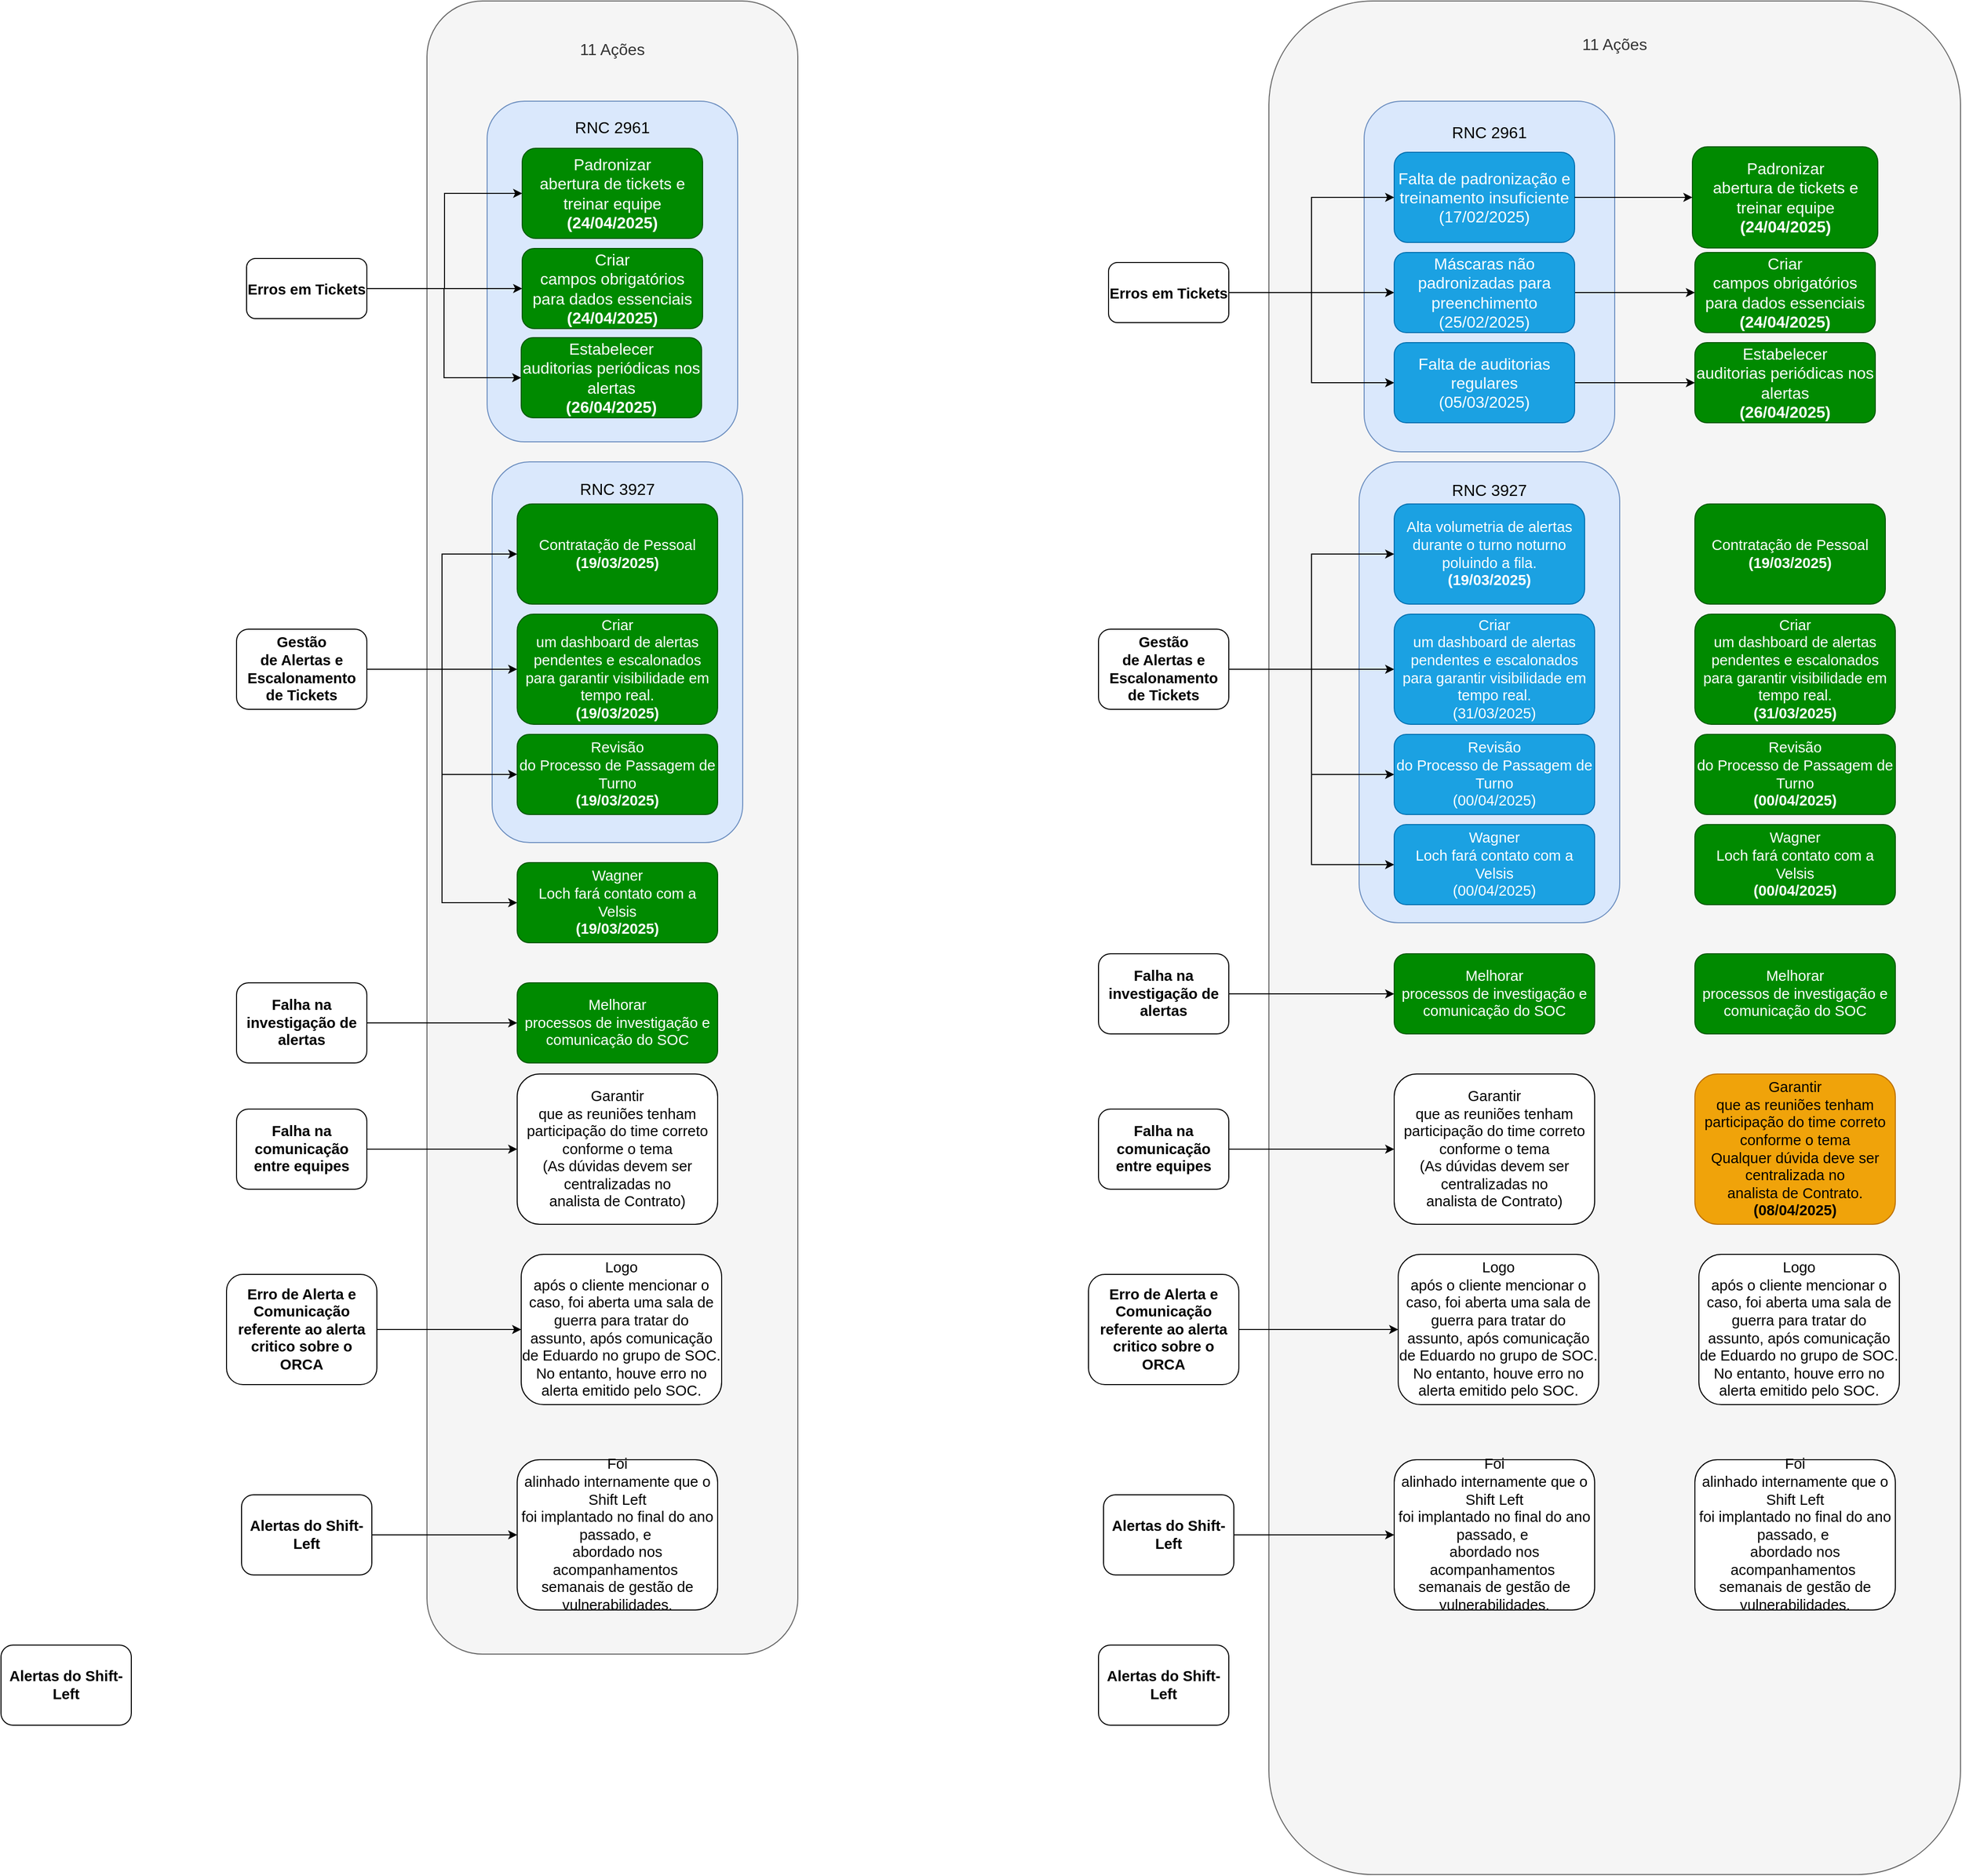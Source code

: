 <mxfile version="26.2.1">
  <diagram name="Página-1" id="BCecWK-xzEb1JPFlDLCf">
    <mxGraphModel dx="1789" dy="2194" grid="1" gridSize="10" guides="1" tooltips="1" connect="1" arrows="1" fold="1" page="1" pageScale="1" pageWidth="827" pageHeight="1169" math="0" shadow="0">
      <root>
        <mxCell id="0" />
        <mxCell id="1" parent="0" />
        <mxCell id="x6a6TBE6PqKw6ZgEBG4A-16" value="11 Ações&lt;div&gt;&lt;br&gt;&lt;/div&gt;&lt;div&gt;&lt;br&gt;&lt;/div&gt;&lt;div&gt;&lt;br&gt;&lt;/div&gt;&lt;div&gt;&lt;br&gt;&lt;/div&gt;&lt;div&gt;&lt;br&gt;&lt;/div&gt;&lt;div&gt;&lt;br&gt;&lt;/div&gt;&lt;div&gt;&lt;br&gt;&lt;/div&gt;&lt;div&gt;&lt;br&gt;&lt;/div&gt;&lt;div&gt;&lt;br&gt;&lt;/div&gt;&lt;div&gt;&lt;br&gt;&lt;/div&gt;&lt;div&gt;&lt;br&gt;&lt;/div&gt;&lt;div&gt;&lt;br&gt;&lt;/div&gt;&lt;div&gt;&lt;br&gt;&lt;/div&gt;&lt;div&gt;&lt;br&gt;&lt;/div&gt;&lt;div&gt;&lt;br&gt;&lt;/div&gt;&lt;div&gt;&lt;br&gt;&lt;/div&gt;&lt;div&gt;&lt;br&gt;&lt;/div&gt;&lt;div&gt;&lt;br&gt;&lt;/div&gt;&lt;div&gt;&lt;br&gt;&lt;/div&gt;&lt;div&gt;&lt;br&gt;&lt;/div&gt;&lt;div&gt;&lt;br&gt;&lt;/div&gt;&lt;div&gt;&lt;br&gt;&lt;/div&gt;&lt;div&gt;&lt;br&gt;&lt;/div&gt;&lt;div&gt;&lt;br&gt;&lt;/div&gt;&lt;div&gt;&lt;br&gt;&lt;/div&gt;&lt;div&gt;&lt;br&gt;&lt;/div&gt;&lt;div&gt;&lt;br&gt;&lt;/div&gt;&lt;div&gt;&lt;br&gt;&lt;/div&gt;&lt;div&gt;&lt;br&gt;&lt;/div&gt;&lt;div&gt;&lt;br&gt;&lt;/div&gt;&lt;div&gt;&lt;br&gt;&lt;/div&gt;&lt;div&gt;&lt;br&gt;&lt;/div&gt;&lt;div&gt;&lt;br&gt;&lt;/div&gt;&lt;div&gt;&lt;br&gt;&lt;/div&gt;&lt;div&gt;&lt;br&gt;&lt;/div&gt;&lt;div&gt;&lt;br&gt;&lt;/div&gt;&lt;div&gt;&lt;br&gt;&lt;/div&gt;&lt;div&gt;&lt;br&gt;&lt;/div&gt;&lt;div&gt;&lt;br&gt;&lt;/div&gt;&lt;div&gt;&lt;br&gt;&lt;/div&gt;&lt;div&gt;&lt;br&gt;&lt;/div&gt;&lt;div&gt;&lt;br&gt;&lt;/div&gt;&lt;div&gt;&lt;br&gt;&lt;/div&gt;&lt;div&gt;&lt;br&gt;&lt;/div&gt;&lt;div&gt;&lt;br&gt;&lt;/div&gt;&lt;div&gt;&lt;br&gt;&lt;/div&gt;&lt;div&gt;&lt;br&gt;&lt;/div&gt;&lt;div&gt;&lt;br&gt;&lt;/div&gt;&lt;div&gt;&lt;br&gt;&lt;/div&gt;&lt;div&gt;&lt;br&gt;&lt;/div&gt;&lt;div&gt;&lt;br&gt;&lt;/div&gt;&lt;div&gt;&lt;br&gt;&lt;/div&gt;&lt;div&gt;&lt;br&gt;&lt;/div&gt;&lt;div&gt;&lt;br&gt;&lt;/div&gt;&lt;div&gt;&lt;br&gt;&lt;/div&gt;&lt;div&gt;&lt;br&gt;&lt;/div&gt;&lt;div&gt;&lt;br&gt;&lt;/div&gt;&lt;div&gt;&lt;br&gt;&lt;/div&gt;&lt;div&gt;&lt;br&gt;&lt;/div&gt;&lt;div&gt;&lt;br&gt;&lt;/div&gt;&lt;div&gt;&lt;br&gt;&lt;/div&gt;&lt;div&gt;&lt;br&gt;&lt;/div&gt;&lt;div&gt;&lt;br&gt;&lt;/div&gt;&lt;div&gt;&lt;br&gt;&lt;/div&gt;&lt;div&gt;&lt;br&gt;&lt;/div&gt;&lt;div&gt;&lt;br&gt;&lt;/div&gt;&lt;div&gt;&lt;br&gt;&lt;/div&gt;&lt;div&gt;&lt;br&gt;&lt;/div&gt;&lt;div&gt;&lt;br&gt;&lt;/div&gt;&lt;div&gt;&lt;br&gt;&lt;/div&gt;&lt;div&gt;&lt;br&gt;&lt;/div&gt;&lt;div&gt;&lt;br&gt;&lt;/div&gt;&lt;div&gt;&lt;br&gt;&lt;/div&gt;&lt;div&gt;&lt;br&gt;&lt;/div&gt;&lt;div&gt;&lt;br&gt;&lt;/div&gt;&lt;div&gt;&lt;br&gt;&lt;/div&gt;&lt;div&gt;&lt;br&gt;&lt;/div&gt;&lt;div&gt;&lt;br&gt;&lt;/div&gt;&lt;div&gt;&lt;br&gt;&lt;/div&gt;&lt;div&gt;&lt;br&gt;&lt;/div&gt;&lt;div&gt;&lt;br&gt;&lt;/div&gt;" style="rounded=1;whiteSpace=wrap;html=1;fontSize=16;movable=1;resizable=1;rotatable=1;deletable=1;editable=1;locked=0;connectable=1;fillColor=#f5f5f5;strokeColor=#666666;fontColor=#333333;fontFamily=Helvetica;" vertex="1" parent="1">
          <mxGeometry x="470" y="-80" width="370" height="1650" as="geometry" />
        </mxCell>
        <mxCell id="x6a6TBE6PqKw6ZgEBG4A-45" value="RNC 2961&lt;div&gt;&lt;br&gt;&lt;/div&gt;&lt;div&gt;&lt;br&gt;&lt;/div&gt;&lt;div&gt;&lt;br&gt;&lt;/div&gt;&lt;div&gt;&lt;br&gt;&lt;/div&gt;&lt;div&gt;&lt;br&gt;&lt;/div&gt;&lt;div&gt;&lt;br&gt;&lt;/div&gt;&lt;div&gt;&lt;br&gt;&lt;/div&gt;&lt;div&gt;&lt;br&gt;&lt;/div&gt;&lt;div&gt;&lt;br&gt;&lt;/div&gt;&lt;div&gt;&lt;br&gt;&lt;/div&gt;&lt;div&gt;&lt;br&gt;&lt;/div&gt;&lt;div&gt;&lt;br&gt;&lt;/div&gt;&lt;div&gt;&lt;br&gt;&lt;/div&gt;&lt;div&gt;&lt;br&gt;&lt;/div&gt;&lt;div&gt;&lt;br&gt;&lt;/div&gt;" style="rounded=1;whiteSpace=wrap;html=1;fillColor=#dae8fc;strokeColor=#6c8ebf;fontSize=16;fontFamily=Helvetica;" vertex="1" parent="1">
          <mxGeometry x="530" y="20" width="250" height="340" as="geometry" />
        </mxCell>
        <mxCell id="x6a6TBE6PqKw6ZgEBG4A-106" style="edgeStyle=orthogonalEdgeStyle;rounded=0;orthogonalLoop=1;jettySize=auto;html=1;fontFamily=Helvetica;" edge="1" parent="1" source="x6a6TBE6PqKw6ZgEBG4A-1" target="x6a6TBE6PqKw6ZgEBG4A-47">
          <mxGeometry relative="1" as="geometry" />
        </mxCell>
        <mxCell id="x6a6TBE6PqKw6ZgEBG4A-107" style="edgeStyle=orthogonalEdgeStyle;rounded=0;orthogonalLoop=1;jettySize=auto;html=1;entryX=0;entryY=0.5;entryDx=0;entryDy=0;fontFamily=Helvetica;" edge="1" parent="1" source="x6a6TBE6PqKw6ZgEBG4A-1" target="x6a6TBE6PqKw6ZgEBG4A-46">
          <mxGeometry relative="1" as="geometry" />
        </mxCell>
        <mxCell id="x6a6TBE6PqKw6ZgEBG4A-108" style="edgeStyle=orthogonalEdgeStyle;rounded=0;orthogonalLoop=1;jettySize=auto;html=1;entryX=0;entryY=0.5;entryDx=0;entryDy=0;fontFamily=Helvetica;" edge="1" parent="1" source="x6a6TBE6PqKw6ZgEBG4A-1" target="x6a6TBE6PqKw6ZgEBG4A-48">
          <mxGeometry relative="1" as="geometry" />
        </mxCell>
        <mxCell id="x6a6TBE6PqKw6ZgEBG4A-1" value="&lt;span style=&quot;font-size: 14.667px; font-weight: 700;&quot;&gt;Erros em Tickets&lt;/span&gt;" style="rounded=1;whiteSpace=wrap;html=1;fontSize=16;fontFamily=Helvetica;" vertex="1" parent="1">
          <mxGeometry x="290" y="177" width="120" height="60" as="geometry" />
        </mxCell>
        <mxCell id="x6a6TBE6PqKw6ZgEBG4A-105" value="RNC 3927&lt;div&gt;&lt;br&gt;&lt;/div&gt;&lt;div&gt;&lt;br&gt;&lt;/div&gt;&lt;div&gt;&lt;br&gt;&lt;/div&gt;&lt;div&gt;&lt;br&gt;&lt;/div&gt;&lt;div&gt;&lt;br&gt;&lt;/div&gt;&lt;div&gt;&lt;br&gt;&lt;/div&gt;&lt;div&gt;&lt;br&gt;&lt;/div&gt;&lt;div&gt;&lt;br&gt;&lt;/div&gt;&lt;div&gt;&lt;br&gt;&lt;/div&gt;&lt;div&gt;&lt;br&gt;&lt;/div&gt;&lt;div&gt;&lt;br&gt;&lt;/div&gt;&lt;div&gt;&lt;br&gt;&lt;/div&gt;&lt;div&gt;&lt;br&gt;&lt;/div&gt;&lt;div&gt;&lt;br&gt;&lt;/div&gt;&lt;div&gt;&lt;br&gt;&lt;/div&gt;&lt;div&gt;&lt;br&gt;&lt;/div&gt;&lt;div&gt;&lt;br&gt;&lt;/div&gt;" style="rounded=1;whiteSpace=wrap;html=1;fillColor=#dae8fc;strokeColor=#6c8ebf;fontSize=16;fontFamily=Helvetica;" vertex="1" parent="1">
          <mxGeometry x="535" y="380" width="250" height="380" as="geometry" />
        </mxCell>
        <mxCell id="x6a6TBE6PqKw6ZgEBG4A-6" value="&lt;p style=&quot;margin-top: 0pt; margin-bottom: 0pt; margin-left: 0in; direction: ltr; unicode-bidi: embed; vertical-align: middle; word-break: normal;&quot;&gt;&lt;span style=&quot;font-size: 14.667px; background-color: transparent; color: light-dark(rgb(255, 255, 255), rgb(18, 18, 18));&quot;&gt;Contratação de Pessoal&lt;br&gt;&lt;b&gt;(19/03/2025)&lt;/b&gt;&lt;/span&gt;&lt;span style=&quot;font-size: 11pt;&quot;&gt;&lt;br&gt;&lt;/span&gt;&lt;/p&gt;" style="rounded=1;whiteSpace=wrap;html=1;fillColor=#008a00;fontColor=#ffffff;strokeColor=#005700;fontFamily=Helvetica;" vertex="1" parent="1">
          <mxGeometry x="560" y="422" width="200" height="100" as="geometry" />
        </mxCell>
        <mxCell id="x6a6TBE6PqKw6ZgEBG4A-15" style="edgeStyle=orthogonalEdgeStyle;rounded=0;orthogonalLoop=1;jettySize=auto;html=1;entryX=0;entryY=0.5;entryDx=0;entryDy=0;fontFamily=Helvetica;" edge="1" parent="1" source="x6a6TBE6PqKw6ZgEBG4A-7" target="x6a6TBE6PqKw6ZgEBG4A-12">
          <mxGeometry relative="1" as="geometry" />
        </mxCell>
        <mxCell id="x6a6TBE6PqKw6ZgEBG4A-19" style="edgeStyle=orthogonalEdgeStyle;rounded=0;orthogonalLoop=1;jettySize=auto;html=1;fontFamily=Helvetica;" edge="1" parent="1" source="x6a6TBE6PqKw6ZgEBG4A-7" target="x6a6TBE6PqKw6ZgEBG4A-11">
          <mxGeometry relative="1" as="geometry" />
        </mxCell>
        <mxCell id="x6a6TBE6PqKw6ZgEBG4A-20" style="edgeStyle=orthogonalEdgeStyle;rounded=0;orthogonalLoop=1;jettySize=auto;html=1;entryX=0;entryY=0.5;entryDx=0;entryDy=0;fontFamily=Helvetica;" edge="1" parent="1" source="x6a6TBE6PqKw6ZgEBG4A-7" target="x6a6TBE6PqKw6ZgEBG4A-6">
          <mxGeometry relative="1" as="geometry" />
        </mxCell>
        <mxCell id="x6a6TBE6PqKw6ZgEBG4A-32" style="edgeStyle=orthogonalEdgeStyle;rounded=0;orthogonalLoop=1;jettySize=auto;html=1;entryX=0;entryY=0.5;entryDx=0;entryDy=0;fontFamily=Helvetica;" edge="1" parent="1" source="x6a6TBE6PqKw6ZgEBG4A-7" target="x6a6TBE6PqKw6ZgEBG4A-17">
          <mxGeometry relative="1" as="geometry" />
        </mxCell>
        <mxCell id="x6a6TBE6PqKw6ZgEBG4A-7" value="&lt;p style=&quot;margin-top: 0pt; margin-bottom: 0pt; margin-left: 0in; direction: ltr; unicode-bidi: embed; vertical-align: middle; word-break: normal;&quot;&gt;&lt;span style=&quot;font-size: 11pt; font-weight: bold;&quot;&gt;Gestão&lt;br&gt;de Alertas e Escalonamento de Tickets&lt;/span&gt;&lt;/p&gt;" style="rounded=1;whiteSpace=wrap;html=1;fontFamily=Helvetica;" vertex="1" parent="1">
          <mxGeometry x="280" y="547" width="130" height="80" as="geometry" />
        </mxCell>
        <mxCell id="x6a6TBE6PqKw6ZgEBG4A-11" value="&lt;p style=&quot;margin-top: 0pt; margin-bottom: 0pt; margin-left: 0in; direction: ltr; unicode-bidi: embed; vertical-align: middle; word-break: normal;&quot;&gt;&lt;span style=&quot;font-size: 11pt;&quot;&gt;Criar&lt;br&gt;um dashboard de alertas pendentes e escalonados para garantir visibilidade em&lt;br&gt;tempo real.&lt;/span&gt;&lt;/p&gt;&lt;span style=&quot;font-size: 14.667px;&quot;&gt;&lt;b&gt;(19/03/2025)&lt;/b&gt;&lt;/span&gt;" style="rounded=1;whiteSpace=wrap;html=1;fillColor=#008a00;fontColor=#ffffff;strokeColor=#005700;fontFamily=Helvetica;" vertex="1" parent="1">
          <mxGeometry x="560" y="532" width="200" height="110" as="geometry" />
        </mxCell>
        <mxCell id="x6a6TBE6PqKw6ZgEBG4A-12" value="&lt;p style=&quot;margin-top: 0pt; margin-bottom: 0pt; margin-left: 0in; direction: ltr; unicode-bidi: embed; vertical-align: middle; word-break: normal;&quot;&gt;&lt;span style=&quot;font-size: 11pt;&quot;&gt;Revisão&lt;br&gt;do Processo de Passagem de Turno&lt;/span&gt;&lt;/p&gt;&lt;span style=&quot;font-size: 14.667px;&quot;&gt;&lt;b&gt;(19/03/2025)&lt;/b&gt;&lt;/span&gt;" style="rounded=1;whiteSpace=wrap;html=1;fillColor=#008a00;fontColor=#ffffff;strokeColor=#005700;fontFamily=Helvetica;" vertex="1" parent="1">
          <mxGeometry x="560" y="652" width="200" height="80" as="geometry" />
        </mxCell>
        <mxCell id="x6a6TBE6PqKw6ZgEBG4A-17" value="&lt;p style=&quot;margin-top: 0pt; margin-bottom: 0pt; margin-left: 0in; direction: ltr; unicode-bidi: embed; vertical-align: middle; word-break: normal;&quot;&gt;&lt;span style=&quot;font-size: 11pt;&quot;&gt;Wagner&lt;br&gt;Loch fará contato com a &lt;/span&gt;&lt;span style=&quot;font-size: 11pt;&quot;&gt;Velsis&lt;br&gt;&lt;b&gt;(19/03/2025)&lt;/b&gt;&lt;/span&gt;&lt;/p&gt;" style="rounded=1;whiteSpace=wrap;html=1;fillColor=#008a00;fontColor=#ffffff;strokeColor=#005700;fontFamily=Helvetica;" vertex="1" parent="1">
          <mxGeometry x="560" y="780" width="200" height="80" as="geometry" />
        </mxCell>
        <mxCell id="x6a6TBE6PqKw6ZgEBG4A-41" style="edgeStyle=orthogonalEdgeStyle;rounded=0;orthogonalLoop=1;jettySize=auto;html=1;entryX=0;entryY=0.5;entryDx=0;entryDy=0;fontFamily=Helvetica;" edge="1" parent="1" source="x6a6TBE6PqKw6ZgEBG4A-30" target="x6a6TBE6PqKw6ZgEBG4A-31">
          <mxGeometry relative="1" as="geometry" />
        </mxCell>
        <mxCell id="x6a6TBE6PqKw6ZgEBG4A-30" value="&lt;p style=&quot;margin-top: 0pt; margin-bottom: 0pt; margin-left: 0in; direction: ltr; unicode-bidi: embed; vertical-align: middle; word-break: normal;&quot;&gt;&lt;span style=&quot;font-size: 11pt; font-weight: bold;&quot;&gt;Falha na investigação de alertas&lt;/span&gt;&lt;/p&gt;" style="rounded=1;whiteSpace=wrap;html=1;fontFamily=Helvetica;" vertex="1" parent="1">
          <mxGeometry x="280" y="900" width="130" height="80" as="geometry" />
        </mxCell>
        <mxCell id="x6a6TBE6PqKw6ZgEBG4A-31" value="&lt;p style=&quot;margin-top: 0pt; margin-bottom: 0pt; margin-left: 0in; direction: ltr; unicode-bidi: embed; vertical-align: middle; word-break: normal;&quot;&gt;&lt;span style=&quot;font-size: 11pt;&quot;&gt;Melhorar&lt;br&gt;processos de investigação e comunicação do SOC&lt;/span&gt;&lt;/p&gt;" style="rounded=1;whiteSpace=wrap;html=1;fillColor=#008a00;fontColor=#ffffff;strokeColor=#005700;fontFamily=Helvetica;" vertex="1" parent="1">
          <mxGeometry x="560" y="900" width="200" height="80" as="geometry" />
        </mxCell>
        <mxCell id="x6a6TBE6PqKw6ZgEBG4A-42" style="edgeStyle=orthogonalEdgeStyle;rounded=0;orthogonalLoop=1;jettySize=auto;html=1;fontFamily=Helvetica;" edge="1" parent="1" source="x6a6TBE6PqKw6ZgEBG4A-33" target="x6a6TBE6PqKw6ZgEBG4A-34">
          <mxGeometry relative="1" as="geometry" />
        </mxCell>
        <mxCell id="x6a6TBE6PqKw6ZgEBG4A-33" value="&lt;p style=&quot;margin-top: 0pt; margin-bottom: 0pt; margin-left: 0in; direction: ltr; unicode-bidi: embed; vertical-align: middle; word-break: normal;&quot;&gt;&lt;span style=&quot;font-size: 11pt; font-weight: bold;&quot;&gt;Falha na comunicação entre equipes&lt;/span&gt;&lt;/p&gt;" style="rounded=1;whiteSpace=wrap;html=1;fontFamily=Helvetica;" vertex="1" parent="1">
          <mxGeometry x="280" y="1026" width="130" height="80" as="geometry" />
        </mxCell>
        <mxCell id="x6a6TBE6PqKw6ZgEBG4A-34" value="&lt;p style=&quot;margin-top: 0pt; margin-bottom: 0pt; margin-left: 0in; direction: ltr; unicode-bidi: embed; vertical-align: middle; word-break: normal;&quot;&gt;&lt;span style=&quot;font-size: 11pt;&quot;&gt;Garantir&lt;br&gt;que as reuniões tenham participação do time correto conforme o &lt;/span&gt;&lt;span style=&quot;font-size: 11pt;&quot;&gt;tema&lt;/span&gt;&lt;span style=&quot;font-size: 11pt;&quot;&gt;&lt;br&gt;&lt;/span&gt;&lt;span style=&quot;font-size: 11pt;&quot;&gt;(As &lt;/span&gt;&lt;span style=&quot;font-size: 11pt;&quot;&gt;dúvidas devem ser centralizadas &lt;/span&gt;&lt;span style=&quot;font-size: 11pt;&quot;&gt;no&lt;br&gt;analista de Contrato)&lt;/span&gt;&lt;/p&gt;" style="rounded=1;whiteSpace=wrap;html=1;fontFamily=Helvetica;" vertex="1" parent="1">
          <mxGeometry x="560" y="991" width="200" height="150" as="geometry" />
        </mxCell>
        <mxCell id="x6a6TBE6PqKw6ZgEBG4A-44" style="edgeStyle=orthogonalEdgeStyle;rounded=0;orthogonalLoop=1;jettySize=auto;html=1;fontFamily=Helvetica;" edge="1" parent="1" source="x6a6TBE6PqKw6ZgEBG4A-35" target="x6a6TBE6PqKw6ZgEBG4A-37">
          <mxGeometry relative="1" as="geometry" />
        </mxCell>
        <mxCell id="x6a6TBE6PqKw6ZgEBG4A-35" value="&lt;p style=&quot;margin-top: 0pt; margin-bottom: 0pt; margin-left: 0in; direction: ltr; unicode-bidi: embed; vertical-align: middle; word-break: normal;&quot;&gt;&lt;span style=&quot;font-size: 11pt; font-weight: bold;&quot;&gt;Alertas do Shift-Left&lt;/span&gt;&lt;/p&gt;" style="rounded=1;whiteSpace=wrap;html=1;fontFamily=Helvetica;" vertex="1" parent="1">
          <mxGeometry x="285" y="1411" width="130" height="80" as="geometry" />
        </mxCell>
        <mxCell id="x6a6TBE6PqKw6ZgEBG4A-36" value="&lt;p style=&quot;margin-top: 0pt; margin-bottom: 0pt; margin-left: 0in; direction: ltr; unicode-bidi: embed; vertical-align: middle; word-break: normal;&quot;&gt;&lt;span style=&quot;font-size: 11pt; font-weight: bold;&quot;&gt;Alertas do Shift-Left&lt;/span&gt;&lt;/p&gt;" style="rounded=1;whiteSpace=wrap;html=1;fontFamily=Helvetica;" vertex="1" parent="1">
          <mxGeometry x="45" y="1561" width="130" height="80" as="geometry" />
        </mxCell>
        <mxCell id="x6a6TBE6PqKw6ZgEBG4A-37" value="&lt;p style=&quot;margin-top: 0pt; margin-bottom: 0pt; margin-left: 0in; direction: ltr; unicode-bidi: embed; vertical-align: middle; word-break: normal;&quot;&gt;&lt;span style=&quot;font-size: 11pt;&quot;&gt;Foi&lt;br&gt;alinhado internamente que o Shift &lt;/span&gt;&lt;span style=&quot;font-size: 11pt;&quot;&gt;Left&lt;/span&gt;&lt;span style=&quot;font-size: 11pt;&quot;&gt;&lt;br&gt;foi implantado no final do ano passado, e&amp;nbsp;&lt;br&gt;abordado nos acompanhamentos&amp;nbsp;&lt;br&gt;semanais de gestão de vulnerabilidades.&lt;/span&gt;&lt;/p&gt;" style="rounded=1;whiteSpace=wrap;html=1;fontFamily=Helvetica;" vertex="1" parent="1">
          <mxGeometry x="560" y="1376" width="200" height="150" as="geometry" />
        </mxCell>
        <mxCell id="x6a6TBE6PqKw6ZgEBG4A-43" style="edgeStyle=orthogonalEdgeStyle;rounded=0;orthogonalLoop=1;jettySize=auto;html=1;fontFamily=Helvetica;" edge="1" parent="1" source="x6a6TBE6PqKw6ZgEBG4A-38" target="x6a6TBE6PqKw6ZgEBG4A-40">
          <mxGeometry relative="1" as="geometry" />
        </mxCell>
        <mxCell id="x6a6TBE6PqKw6ZgEBG4A-38" value="&lt;p style=&quot;margin-top: 0pt; margin-bottom: 0pt; margin-left: 0in; direction: ltr; unicode-bidi: embed; vertical-align: middle; word-break: normal;&quot;&gt;&lt;span style=&quot;font-size: 11pt; font-weight: bold;&quot;&gt;Erro de Alerta e Comunicação referente ao alerta critico sobre o ORCA&lt;/span&gt;&lt;/p&gt;" style="rounded=1;whiteSpace=wrap;html=1;fontFamily=Helvetica;" vertex="1" parent="1">
          <mxGeometry x="270" y="1191" width="150" height="110" as="geometry" />
        </mxCell>
        <mxCell id="x6a6TBE6PqKw6ZgEBG4A-40" value="&lt;p style=&quot;margin-top: 0pt; margin-bottom: 0pt; margin-left: 0in; direction: ltr; unicode-bidi: embed; vertical-align: middle; word-break: normal;&quot;&gt;&lt;span style=&quot;font-size: 11pt;&quot;&gt;Logo&lt;br&gt;após o cliente mencionar o caso, foi aberta uma sala de guerra para tratar do&lt;br&gt;assunto, após comunicação de Eduardo no grupo de SOC. No entanto, houve erro no&lt;br&gt;alerta emitido pelo SOC.&lt;/span&gt;&lt;/p&gt;" style="rounded=1;whiteSpace=wrap;html=1;fontFamily=Helvetica;" vertex="1" parent="1">
          <mxGeometry x="564" y="1171" width="200" height="150" as="geometry" />
        </mxCell>
        <mxCell id="x6a6TBE6PqKw6ZgEBG4A-46" value="&lt;p style=&quot;margin-top: 0pt; margin-bottom: 0pt; margin-left: 0in; direction: ltr; unicode-bidi: embed; vertical-align: middle; word-break: normal;&quot;&gt;&lt;span style=&quot;&quot;&gt;Padronizar&lt;br&gt;abertura de tickets e treinar equipe&lt;/span&gt;&lt;/p&gt;&lt;span style=&quot;&quot;&gt;&lt;b&gt;(24/04/2025)&lt;/b&gt;&lt;/span&gt;" style="rounded=1;whiteSpace=wrap;html=1;fillColor=#008a00;strokeColor=#005700;fontColor=#ffffff;fontSize=16;fontFamily=Helvetica;" vertex="1" parent="1">
          <mxGeometry x="565" y="67" width="180" height="90" as="geometry" />
        </mxCell>
        <mxCell id="x6a6TBE6PqKw6ZgEBG4A-47" value="&lt;p style=&quot;margin-top: 0pt; margin-bottom: 0pt; margin-left: 0in; direction: ltr; unicode-bidi: embed; vertical-align: middle; word-break: normal;&quot;&gt;&lt;span style=&quot;&quot;&gt;Criar&lt;br&gt;campos obrigatórios para dados essenciais&lt;/span&gt;&lt;/p&gt;&lt;span style=&quot;&quot;&gt;&lt;b&gt;(24/04/2025)&lt;/b&gt;&lt;/span&gt;" style="rounded=1;whiteSpace=wrap;html=1;fillColor=#008a00;strokeColor=#005700;fontColor=#ffffff;fontSize=16;fontFamily=Helvetica;" vertex="1" parent="1">
          <mxGeometry x="565" y="167" width="180" height="80" as="geometry" />
        </mxCell>
        <mxCell id="x6a6TBE6PqKw6ZgEBG4A-48" value="&lt;p style=&quot;margin-top: 0pt; margin-bottom: 0pt; margin-left: 0in; direction: ltr; unicode-bidi: embed; vertical-align: middle; word-break: normal;&quot;&gt;&lt;span style=&quot;&quot;&gt;Estabelecer&lt;br&gt;auditorias periódicas nos alertas&lt;/span&gt;&lt;/p&gt;&lt;p style=&quot;margin-top: 0pt; margin-bottom: 0pt; margin-left: 0in; direction: ltr; unicode-bidi: embed; vertical-align: middle; word-break: normal;&quot;&gt;&lt;span style=&quot;&quot;&gt;&lt;b&gt;(26/04/2025)&lt;/b&gt;&lt;/span&gt;&lt;span style=&quot;&quot;&gt;&lt;/span&gt;&lt;/p&gt;" style="rounded=1;whiteSpace=wrap;html=1;fillColor=#008a00;strokeColor=#005700;fontColor=#ffffff;fontSize=16;fontFamily=Helvetica;" vertex="1" parent="1">
          <mxGeometry x="564" y="256" width="180" height="80" as="geometry" />
        </mxCell>
        <mxCell id="x6a6TBE6PqKw6ZgEBG4A-60" value="11 Ações&lt;div&gt;&lt;br&gt;&lt;/div&gt;&lt;div&gt;&lt;br&gt;&lt;/div&gt;&lt;div&gt;&lt;br&gt;&lt;/div&gt;&lt;div&gt;&lt;br&gt;&lt;/div&gt;&lt;div&gt;&lt;br&gt;&lt;/div&gt;&lt;div&gt;&lt;br&gt;&lt;/div&gt;&lt;div&gt;&lt;br&gt;&lt;/div&gt;&lt;div&gt;&lt;br&gt;&lt;/div&gt;&lt;div&gt;&lt;br&gt;&lt;/div&gt;&lt;div&gt;&lt;br&gt;&lt;/div&gt;&lt;div&gt;&lt;br&gt;&lt;/div&gt;&lt;div&gt;&lt;br&gt;&lt;/div&gt;&lt;div&gt;&lt;br&gt;&lt;/div&gt;&lt;div&gt;&lt;br&gt;&lt;/div&gt;&lt;div&gt;&lt;br&gt;&lt;/div&gt;&lt;div&gt;&lt;br&gt;&lt;/div&gt;&lt;div&gt;&lt;br&gt;&lt;/div&gt;&lt;div&gt;&lt;br&gt;&lt;/div&gt;&lt;div&gt;&lt;br&gt;&lt;/div&gt;&lt;div&gt;&lt;br&gt;&lt;/div&gt;&lt;div&gt;&lt;br&gt;&lt;/div&gt;&lt;div&gt;&lt;br&gt;&lt;/div&gt;&lt;div&gt;&lt;br&gt;&lt;/div&gt;&lt;div&gt;&lt;br&gt;&lt;/div&gt;&lt;div&gt;&lt;br&gt;&lt;/div&gt;&lt;div&gt;&lt;br&gt;&lt;/div&gt;&lt;div&gt;&lt;br&gt;&lt;/div&gt;&lt;div&gt;&lt;br&gt;&lt;/div&gt;&lt;div&gt;&lt;br&gt;&lt;/div&gt;&lt;div&gt;&lt;br&gt;&lt;/div&gt;&lt;div&gt;&lt;br&gt;&lt;/div&gt;&lt;div&gt;&lt;br&gt;&lt;/div&gt;&lt;div&gt;&lt;br&gt;&lt;/div&gt;&lt;div&gt;&lt;br&gt;&lt;/div&gt;&lt;div&gt;&lt;br&gt;&lt;/div&gt;&lt;div&gt;&lt;br&gt;&lt;/div&gt;&lt;div&gt;&lt;br&gt;&lt;/div&gt;&lt;div&gt;&lt;br&gt;&lt;/div&gt;&lt;div&gt;&lt;br&gt;&lt;/div&gt;&lt;div&gt;&lt;br&gt;&lt;/div&gt;&lt;div&gt;&lt;br&gt;&lt;/div&gt;&lt;div&gt;&lt;br&gt;&lt;/div&gt;&lt;div&gt;&lt;br&gt;&lt;/div&gt;&lt;div&gt;&lt;br&gt;&lt;/div&gt;&lt;div&gt;&lt;br&gt;&lt;/div&gt;&lt;div&gt;&lt;br&gt;&lt;/div&gt;&lt;div&gt;&lt;br&gt;&lt;/div&gt;&lt;div&gt;&lt;br&gt;&lt;/div&gt;&lt;div&gt;&lt;br&gt;&lt;/div&gt;&lt;div&gt;&lt;br&gt;&lt;/div&gt;&lt;div&gt;&lt;br&gt;&lt;/div&gt;&lt;div&gt;&lt;br&gt;&lt;/div&gt;&lt;div&gt;&lt;br&gt;&lt;/div&gt;&lt;div&gt;&lt;br&gt;&lt;/div&gt;&lt;div&gt;&lt;br&gt;&lt;/div&gt;&lt;div&gt;&lt;br&gt;&lt;/div&gt;&lt;div&gt;&lt;br&gt;&lt;/div&gt;&lt;div&gt;&lt;br&gt;&lt;/div&gt;&lt;div&gt;&lt;br&gt;&lt;/div&gt;&lt;div&gt;&lt;br&gt;&lt;/div&gt;&lt;div&gt;&lt;br&gt;&lt;/div&gt;&lt;div&gt;&lt;br&gt;&lt;/div&gt;&lt;div&gt;&lt;br&gt;&lt;/div&gt;&lt;div&gt;&lt;br&gt;&lt;/div&gt;&lt;div&gt;&lt;br&gt;&lt;/div&gt;&lt;div&gt;&lt;br&gt;&lt;/div&gt;&lt;div&gt;&lt;br&gt;&lt;/div&gt;&lt;div&gt;&lt;br&gt;&lt;/div&gt;&lt;div&gt;&lt;br&gt;&lt;/div&gt;&lt;div&gt;&lt;br&gt;&lt;/div&gt;&lt;div&gt;&lt;br&gt;&lt;/div&gt;&lt;div&gt;&lt;br&gt;&lt;/div&gt;&lt;div&gt;&lt;br&gt;&lt;/div&gt;&lt;div&gt;&lt;br&gt;&lt;/div&gt;&lt;div&gt;&lt;br&gt;&lt;/div&gt;&lt;div&gt;&lt;br&gt;&lt;/div&gt;&lt;div&gt;&lt;br&gt;&lt;/div&gt;&lt;div&gt;&lt;br&gt;&lt;/div&gt;&lt;div&gt;&lt;br&gt;&lt;/div&gt;&lt;div&gt;&lt;br&gt;&lt;/div&gt;&lt;div&gt;&lt;br&gt;&lt;/div&gt;&lt;div&gt;&lt;br&gt;&lt;/div&gt;&lt;div&gt;&lt;br&gt;&lt;/div&gt;&lt;div&gt;&lt;br&gt;&lt;/div&gt;&lt;div&gt;&lt;br&gt;&lt;/div&gt;&lt;div&gt;&lt;br&gt;&lt;/div&gt;&lt;div&gt;&lt;br&gt;&lt;/div&gt;&lt;div&gt;&lt;br&gt;&lt;/div&gt;&lt;div&gt;&lt;br&gt;&lt;/div&gt;&lt;div&gt;&lt;br&gt;&lt;/div&gt;&lt;div&gt;&lt;br&gt;&lt;/div&gt;&lt;div&gt;&lt;br&gt;&lt;/div&gt;&lt;div&gt;&lt;br&gt;&lt;/div&gt;" style="rounded=1;whiteSpace=wrap;html=1;fontSize=16;movable=1;resizable=1;rotatable=1;deletable=1;editable=1;locked=0;connectable=1;fillColor=#f5f5f5;strokeColor=#666666;fontColor=#333333;fontFamily=Helvetica;" vertex="1" parent="1">
          <mxGeometry x="1310" y="-80" width="690" height="1870" as="geometry" />
        </mxCell>
        <mxCell id="x6a6TBE6PqKw6ZgEBG4A-61" value="RNC 2961&lt;div&gt;&lt;br&gt;&lt;/div&gt;&lt;div&gt;&lt;br&gt;&lt;/div&gt;&lt;div&gt;&lt;br&gt;&lt;/div&gt;&lt;div&gt;&lt;br&gt;&lt;/div&gt;&lt;div&gt;&lt;br&gt;&lt;/div&gt;&lt;div&gt;&lt;br&gt;&lt;/div&gt;&lt;div&gt;&lt;br&gt;&lt;/div&gt;&lt;div&gt;&lt;br&gt;&lt;/div&gt;&lt;div&gt;&lt;br&gt;&lt;/div&gt;&lt;div&gt;&lt;br&gt;&lt;/div&gt;&lt;div&gt;&lt;br&gt;&lt;/div&gt;&lt;div&gt;&lt;br&gt;&lt;/div&gt;&lt;div&gt;&lt;br&gt;&lt;/div&gt;&lt;div&gt;&lt;br&gt;&lt;/div&gt;&lt;div&gt;&lt;br&gt;&lt;/div&gt;" style="rounded=1;whiteSpace=wrap;html=1;fillColor=#dae8fc;strokeColor=#6c8ebf;fontSize=16;fontFamily=Helvetica;" vertex="1" parent="1">
          <mxGeometry x="1405" y="20" width="250" height="350" as="geometry" />
        </mxCell>
        <mxCell id="x6a6TBE6PqKw6ZgEBG4A-62" style="edgeStyle=orthogonalEdgeStyle;rounded=0;orthogonalLoop=1;jettySize=auto;html=1;entryX=0;entryY=0.5;entryDx=0;entryDy=0;fontFamily=Helvetica;" edge="1" parent="1" source="x6a6TBE6PqKw6ZgEBG4A-64" target="x6a6TBE6PqKw6ZgEBG4A-66">
          <mxGeometry relative="1" as="geometry" />
        </mxCell>
        <mxCell id="x6a6TBE6PqKw6ZgEBG4A-63" style="edgeStyle=orthogonalEdgeStyle;rounded=0;orthogonalLoop=1;jettySize=auto;html=1;entryX=0;entryY=0.5;entryDx=0;entryDy=0;fontFamily=Helvetica;" edge="1" parent="1" source="x6a6TBE6PqKw6ZgEBG4A-64" target="x6a6TBE6PqKw6ZgEBG4A-70">
          <mxGeometry relative="1" as="geometry" />
        </mxCell>
        <mxCell id="x6a6TBE6PqKw6ZgEBG4A-64" value="&lt;span style=&quot;font-size: 14.667px; font-weight: 700;&quot;&gt;Erros em Tickets&lt;/span&gt;" style="rounded=1;whiteSpace=wrap;html=1;fontSize=16;fontFamily=Helvetica;" vertex="1" parent="1">
          <mxGeometry x="1150" y="181" width="120" height="60" as="geometry" />
        </mxCell>
        <mxCell id="x6a6TBE6PqKw6ZgEBG4A-115" style="edgeStyle=orthogonalEdgeStyle;rounded=0;orthogonalLoop=1;jettySize=auto;html=1;fontFamily=Helvetica;" edge="1" parent="1" source="x6a6TBE6PqKw6ZgEBG4A-66" target="x6a6TBE6PqKw6ZgEBG4A-95">
          <mxGeometry relative="1" as="geometry" />
        </mxCell>
        <mxCell id="x6a6TBE6PqKw6ZgEBG4A-66" value="&lt;p style=&quot;margin-top: 0pt; margin-bottom: 0pt; margin-left: 0in; direction: ltr; unicode-bidi: embed; vertical-align: middle; word-break: normal;&quot;&gt;&lt;span style=&quot;background-color: transparent;&quot;&gt;&lt;font&gt;Máscaras não padronizadas para preenchimento&lt;br&gt;&lt;/font&gt;&lt;/span&gt;&lt;span style=&quot;background-color: transparent; color: light-dark(rgb(255, 255, 255), rgb(18, 18, 18));&quot;&gt;(25/02/2025)&lt;/span&gt;&lt;span style=&quot;&quot;&gt;&lt;br&gt;&lt;/span&gt;&lt;/p&gt;" style="rounded=1;whiteSpace=wrap;html=1;fillColor=#1ba1e2;strokeColor=#006EAF;fontSize=16;fontColor=#ffffff;fontFamily=Helvetica;" vertex="1" parent="1">
          <mxGeometry x="1435" y="171" width="180" height="80" as="geometry" />
        </mxCell>
        <mxCell id="x6a6TBE6PqKw6ZgEBG4A-68" value="&lt;p style=&quot;margin-top: 0pt; margin-bottom: 0pt; margin-left: 0in; direction: ltr; unicode-bidi: embed; vertical-align: middle; word-break: normal;&quot;&gt;&lt;span style=&quot;background-color: transparent;&quot;&gt;&lt;font&gt;Falta de padronização e treinamento insuficiente&lt;br&gt;&lt;/font&gt;&lt;/span&gt;&lt;span style=&quot;background-color: transparent; color: light-dark(rgb(255, 255, 255), rgb(18, 18, 18));&quot;&gt;(17/02/2025)&lt;/span&gt;&lt;/p&gt;" style="rounded=1;whiteSpace=wrap;html=1;fillColor=#1ba1e2;strokeColor=#006EAF;fontSize=16;fontColor=#ffffff;fontFamily=Helvetica;" vertex="1" parent="1">
          <mxGeometry x="1435" y="71" width="180" height="90" as="geometry" />
        </mxCell>
        <mxCell id="x6a6TBE6PqKw6ZgEBG4A-116" style="edgeStyle=orthogonalEdgeStyle;rounded=0;orthogonalLoop=1;jettySize=auto;html=1;entryX=0;entryY=0.5;entryDx=0;entryDy=0;fontFamily=Helvetica;" edge="1" parent="1" source="x6a6TBE6PqKw6ZgEBG4A-70" target="x6a6TBE6PqKw6ZgEBG4A-96">
          <mxGeometry relative="1" as="geometry" />
        </mxCell>
        <mxCell id="x6a6TBE6PqKw6ZgEBG4A-70" value="&lt;p style=&quot;margin-top: 0pt; margin-bottom: 0pt; margin-left: 0in; direction: ltr; unicode-bidi: embed; vertical-align: middle; word-break: normal;&quot;&gt;&lt;font&gt;Falta de auditorias regulares&lt;/font&gt;&lt;/p&gt;&lt;p style=&quot;margin-top: 0pt; margin-bottom: 0pt; margin-left: 0in; direction: ltr; unicode-bidi: embed; vertical-align: middle; word-break: normal;&quot;&gt;&lt;span style=&quot;&quot;&gt;(05/03/2025)&lt;/span&gt;&lt;span style=&quot;&quot;&gt;&lt;/span&gt;&lt;/p&gt;" style="rounded=1;whiteSpace=wrap;html=1;fillColor=#1ba1e2;strokeColor=#006EAF;fontSize=16;fontColor=#ffffff;fontFamily=Helvetica;" vertex="1" parent="1">
          <mxGeometry x="1435" y="261" width="180" height="80" as="geometry" />
        </mxCell>
        <mxCell id="x6a6TBE6PqKw6ZgEBG4A-109" value="RNC 3927&lt;div&gt;&lt;br&gt;&lt;/div&gt;&lt;div&gt;&lt;br&gt;&lt;/div&gt;&lt;div&gt;&lt;br&gt;&lt;/div&gt;&lt;div&gt;&lt;br&gt;&lt;/div&gt;&lt;div&gt;&lt;br&gt;&lt;/div&gt;&lt;div&gt;&lt;br&gt;&lt;/div&gt;&lt;div&gt;&lt;br&gt;&lt;/div&gt;&lt;div&gt;&lt;br&gt;&lt;/div&gt;&lt;div&gt;&lt;br&gt;&lt;/div&gt;&lt;div&gt;&lt;br&gt;&lt;/div&gt;&lt;div&gt;&lt;br&gt;&lt;/div&gt;&lt;div&gt;&lt;br&gt;&lt;/div&gt;&lt;div&gt;&lt;br&gt;&lt;/div&gt;&lt;div&gt;&lt;br&gt;&lt;/div&gt;&lt;div&gt;&lt;br&gt;&lt;/div&gt;&lt;div&gt;&lt;br&gt;&lt;/div&gt;&lt;div&gt;&lt;br&gt;&lt;/div&gt;&lt;div&gt;&lt;br&gt;&lt;/div&gt;&lt;div&gt;&lt;br&gt;&lt;/div&gt;&lt;div&gt;&lt;br&gt;&lt;/div&gt;&lt;div&gt;&lt;br&gt;&lt;/div&gt;" style="rounded=1;whiteSpace=wrap;html=1;fillColor=#dae8fc;strokeColor=#6c8ebf;fontSize=16;fontFamily=Helvetica;" vertex="1" parent="1">
          <mxGeometry x="1400" y="380" width="260" height="460" as="geometry" />
        </mxCell>
        <mxCell id="x6a6TBE6PqKw6ZgEBG4A-71" value="&lt;p style=&quot;margin-top: 0pt; margin-bottom: 0pt; margin-left: 0in; direction: ltr; unicode-bidi: embed; vertical-align: middle; word-break: normal;&quot;&gt;&lt;span style=&quot;background-color: transparent; font-size: 14.667px;&quot;&gt;Alta volumetria de alertas durante o turno noturno poluindo a fila.&lt;br&gt;&lt;/span&gt;&lt;span style=&quot;font-size: 14.667px; background-color: transparent; color: light-dark(rgb(255, 255, 255), rgb(18, 18, 18));&quot;&gt;&lt;b&gt;(19/03/2025)&lt;/b&gt;&lt;/span&gt;&lt;span style=&quot;font-size: 11pt;&quot;&gt;&lt;br&gt;&lt;/span&gt;&lt;/p&gt;" style="rounded=1;whiteSpace=wrap;html=1;fillColor=#1ba1e2;fontColor=#ffffff;strokeColor=#006EAF;fontFamily=Helvetica;" vertex="1" parent="1">
          <mxGeometry x="1435" y="422" width="190" height="100" as="geometry" />
        </mxCell>
        <mxCell id="x6a6TBE6PqKw6ZgEBG4A-72" style="edgeStyle=orthogonalEdgeStyle;rounded=0;orthogonalLoop=1;jettySize=auto;html=1;entryX=0;entryY=0.5;entryDx=0;entryDy=0;fontFamily=Helvetica;" edge="1" parent="1" source="x6a6TBE6PqKw6ZgEBG4A-76" target="x6a6TBE6PqKw6ZgEBG4A-79">
          <mxGeometry relative="1" as="geometry" />
        </mxCell>
        <mxCell id="x6a6TBE6PqKw6ZgEBG4A-73" style="edgeStyle=orthogonalEdgeStyle;rounded=0;orthogonalLoop=1;jettySize=auto;html=1;fontFamily=Helvetica;" edge="1" parent="1" source="x6a6TBE6PqKw6ZgEBG4A-76" target="x6a6TBE6PqKw6ZgEBG4A-78">
          <mxGeometry relative="1" as="geometry" />
        </mxCell>
        <mxCell id="x6a6TBE6PqKw6ZgEBG4A-74" style="edgeStyle=orthogonalEdgeStyle;rounded=0;orthogonalLoop=1;jettySize=auto;html=1;entryX=0;entryY=0.5;entryDx=0;entryDy=0;fontFamily=Helvetica;" edge="1" parent="1" source="x6a6TBE6PqKw6ZgEBG4A-76" target="x6a6TBE6PqKw6ZgEBG4A-71">
          <mxGeometry relative="1" as="geometry" />
        </mxCell>
        <mxCell id="x6a6TBE6PqKw6ZgEBG4A-75" style="edgeStyle=orthogonalEdgeStyle;rounded=0;orthogonalLoop=1;jettySize=auto;html=1;entryX=0;entryY=0.5;entryDx=0;entryDy=0;fontFamily=Helvetica;" edge="1" parent="1" source="x6a6TBE6PqKw6ZgEBG4A-76" target="x6a6TBE6PqKw6ZgEBG4A-80">
          <mxGeometry relative="1" as="geometry" />
        </mxCell>
        <mxCell id="x6a6TBE6PqKw6ZgEBG4A-76" value="&lt;p style=&quot;margin-top: 0pt; margin-bottom: 0pt; margin-left: 0in; direction: ltr; unicode-bidi: embed; vertical-align: middle; word-break: normal;&quot;&gt;&lt;span style=&quot;font-size: 11pt; font-weight: bold;&quot;&gt;Gestão&lt;br&gt;de Alertas e Escalonamento de Tickets&lt;/span&gt;&lt;/p&gt;" style="rounded=1;whiteSpace=wrap;html=1;fontFamily=Helvetica;" vertex="1" parent="1">
          <mxGeometry x="1140" y="547" width="130" height="80" as="geometry" />
        </mxCell>
        <mxCell id="x6a6TBE6PqKw6ZgEBG4A-77" value="" style="endArrow=classic;html=1;rounded=0;exitX=1;exitY=0.5;exitDx=0;exitDy=0;entryX=0;entryY=0.5;entryDx=0;entryDy=0;edgeStyle=orthogonalEdgeStyle;fontFamily=Helvetica;" edge="1" parent="1" source="x6a6TBE6PqKw6ZgEBG4A-64" target="x6a6TBE6PqKw6ZgEBG4A-68">
          <mxGeometry width="50" height="50" relative="1" as="geometry">
            <mxPoint x="1265" y="550" as="sourcePoint" />
            <mxPoint x="1315" y="500" as="targetPoint" />
          </mxGeometry>
        </mxCell>
        <mxCell id="x6a6TBE6PqKw6ZgEBG4A-78" value="&lt;p style=&quot;margin-top: 0pt; margin-bottom: 0pt; margin-left: 0in; direction: ltr; unicode-bidi: embed; vertical-align: middle; word-break: normal;&quot;&gt;&lt;span style=&quot;font-size: 11pt;&quot;&gt;Criar&lt;br&gt;um dashboard de alertas pendentes e escalonados para garantir visibilidade em&lt;br&gt;tempo real.&lt;/span&gt;&lt;/p&gt;&lt;span style=&quot;font-size: 14.667px;&quot;&gt;(31/03/2025)&lt;/span&gt;" style="rounded=1;whiteSpace=wrap;html=1;fillColor=#1ba1e2;fontColor=#ffffff;strokeColor=#006EAF;fontFamily=Helvetica;" vertex="1" parent="1">
          <mxGeometry x="1435" y="532" width="200" height="110" as="geometry" />
        </mxCell>
        <mxCell id="x6a6TBE6PqKw6ZgEBG4A-79" value="&lt;p style=&quot;margin-top: 0pt; margin-bottom: 0pt; margin-left: 0in; direction: ltr; unicode-bidi: embed; vertical-align: middle; word-break: normal;&quot;&gt;&lt;span style=&quot;font-size: 11pt;&quot;&gt;Revisão&lt;br&gt;do Processo de Passagem de Turno&lt;/span&gt;&lt;/p&gt;&lt;span style=&quot;font-size: 14.667px;&quot;&gt;(00/04/2025)&lt;/span&gt;" style="rounded=1;whiteSpace=wrap;html=1;fillColor=#1ba1e2;fontColor=#ffffff;strokeColor=#006EAF;fontFamily=Helvetica;" vertex="1" parent="1">
          <mxGeometry x="1435" y="652" width="200" height="80" as="geometry" />
        </mxCell>
        <mxCell id="x6a6TBE6PqKw6ZgEBG4A-80" value="&lt;p style=&quot;margin-top: 0pt; margin-bottom: 0pt; margin-left: 0in; direction: ltr; unicode-bidi: embed; vertical-align: middle; word-break: normal;&quot;&gt;&lt;span style=&quot;font-size: 11pt;&quot;&gt;Wagner&lt;br&gt;Loch fará contato com a &lt;/span&gt;&lt;span style=&quot;font-size: 11pt;&quot;&gt;Velsis&lt;br&gt;(00/04/2025)&lt;/span&gt;&lt;/p&gt;" style="rounded=1;whiteSpace=wrap;html=1;fillColor=#1ba1e2;fontColor=#ffffff;strokeColor=#006EAF;fontFamily=Helvetica;" vertex="1" parent="1">
          <mxGeometry x="1435" y="742" width="200" height="80" as="geometry" />
        </mxCell>
        <mxCell id="x6a6TBE6PqKw6ZgEBG4A-81" style="edgeStyle=orthogonalEdgeStyle;rounded=0;orthogonalLoop=1;jettySize=auto;html=1;entryX=0;entryY=0.5;entryDx=0;entryDy=0;fontFamily=Helvetica;" edge="1" parent="1" source="x6a6TBE6PqKw6ZgEBG4A-82" target="x6a6TBE6PqKw6ZgEBG4A-83">
          <mxGeometry relative="1" as="geometry" />
        </mxCell>
        <mxCell id="x6a6TBE6PqKw6ZgEBG4A-82" value="&lt;p style=&quot;margin-top: 0pt; margin-bottom: 0pt; margin-left: 0in; direction: ltr; unicode-bidi: embed; vertical-align: middle; word-break: normal;&quot;&gt;&lt;span style=&quot;font-size: 11pt; font-weight: bold;&quot;&gt;Falha na investigação de alertas&lt;/span&gt;&lt;/p&gt;" style="rounded=1;whiteSpace=wrap;html=1;fontFamily=Helvetica;" vertex="1" parent="1">
          <mxGeometry x="1140" y="871" width="130" height="80" as="geometry" />
        </mxCell>
        <mxCell id="x6a6TBE6PqKw6ZgEBG4A-83" value="&lt;p style=&quot;margin-top: 0pt; margin-bottom: 0pt; margin-left: 0in; direction: ltr; unicode-bidi: embed; vertical-align: middle; word-break: normal;&quot;&gt;&lt;span style=&quot;font-size: 11pt;&quot;&gt;Melhorar&lt;br&gt;processos de investigação e comunicação do SOC&lt;/span&gt;&lt;/p&gt;" style="rounded=1;whiteSpace=wrap;html=1;fillColor=#008a00;fontColor=#ffffff;strokeColor=#005700;fontFamily=Helvetica;" vertex="1" parent="1">
          <mxGeometry x="1435" y="871" width="200" height="80" as="geometry" />
        </mxCell>
        <mxCell id="x6a6TBE6PqKw6ZgEBG4A-84" style="edgeStyle=orthogonalEdgeStyle;rounded=0;orthogonalLoop=1;jettySize=auto;html=1;fontFamily=Helvetica;" edge="1" parent="1" source="x6a6TBE6PqKw6ZgEBG4A-85" target="x6a6TBE6PqKw6ZgEBG4A-86">
          <mxGeometry relative="1" as="geometry" />
        </mxCell>
        <mxCell id="x6a6TBE6PqKw6ZgEBG4A-85" value="&lt;p style=&quot;margin-top: 0pt; margin-bottom: 0pt; margin-left: 0in; direction: ltr; unicode-bidi: embed; vertical-align: middle; word-break: normal;&quot;&gt;&lt;span style=&quot;font-size: 11pt; font-weight: bold;&quot;&gt;Falha na comunicação entre equipes&lt;/span&gt;&lt;/p&gt;" style="rounded=1;whiteSpace=wrap;html=1;fontFamily=Helvetica;" vertex="1" parent="1">
          <mxGeometry x="1140" y="1026" width="130" height="80" as="geometry" />
        </mxCell>
        <mxCell id="x6a6TBE6PqKw6ZgEBG4A-86" value="&lt;p style=&quot;margin-top: 0pt; margin-bottom: 0pt; margin-left: 0in; direction: ltr; unicode-bidi: embed; vertical-align: middle; word-break: normal;&quot;&gt;&lt;span style=&quot;font-size: 11pt;&quot;&gt;Garantir&lt;br&gt;que as reuniões tenham participação do time correto conforme o &lt;/span&gt;&lt;span style=&quot;font-size: 11pt;&quot;&gt;tema&lt;/span&gt;&lt;span style=&quot;font-size: 11pt;&quot;&gt;&lt;br&gt;&lt;/span&gt;&lt;span style=&quot;font-size: 11pt;&quot;&gt;(As &lt;/span&gt;&lt;span style=&quot;font-size: 11pt;&quot;&gt;dúvidas devem ser centralizadas &lt;/span&gt;&lt;span style=&quot;font-size: 11pt;&quot;&gt;no&lt;br&gt;analista de Contrato)&lt;/span&gt;&lt;/p&gt;" style="rounded=1;whiteSpace=wrap;html=1;fontFamily=Helvetica;" vertex="1" parent="1">
          <mxGeometry x="1435" y="991" width="200" height="150" as="geometry" />
        </mxCell>
        <mxCell id="x6a6TBE6PqKw6ZgEBG4A-87" style="edgeStyle=orthogonalEdgeStyle;rounded=0;orthogonalLoop=1;jettySize=auto;html=1;fontFamily=Helvetica;" edge="1" parent="1" source="x6a6TBE6PqKw6ZgEBG4A-88" target="x6a6TBE6PqKw6ZgEBG4A-90">
          <mxGeometry relative="1" as="geometry" />
        </mxCell>
        <mxCell id="x6a6TBE6PqKw6ZgEBG4A-88" value="&lt;p style=&quot;margin-top: 0pt; margin-bottom: 0pt; margin-left: 0in; direction: ltr; unicode-bidi: embed; vertical-align: middle; word-break: normal;&quot;&gt;&lt;span style=&quot;font-size: 11pt; font-weight: bold;&quot;&gt;Alertas do Shift-Left&lt;/span&gt;&lt;/p&gt;" style="rounded=1;whiteSpace=wrap;html=1;fontFamily=Helvetica;" vertex="1" parent="1">
          <mxGeometry x="1145" y="1411" width="130" height="80" as="geometry" />
        </mxCell>
        <mxCell id="x6a6TBE6PqKw6ZgEBG4A-89" value="&lt;p style=&quot;margin-top: 0pt; margin-bottom: 0pt; margin-left: 0in; direction: ltr; unicode-bidi: embed; vertical-align: middle; word-break: normal;&quot;&gt;&lt;span style=&quot;font-size: 11pt; font-weight: bold;&quot;&gt;Alertas do Shift-Left&lt;/span&gt;&lt;/p&gt;" style="rounded=1;whiteSpace=wrap;html=1;fontFamily=Helvetica;" vertex="1" parent="1">
          <mxGeometry x="1140" y="1561" width="130" height="80" as="geometry" />
        </mxCell>
        <mxCell id="x6a6TBE6PqKw6ZgEBG4A-90" value="&lt;p style=&quot;margin-top: 0pt; margin-bottom: 0pt; margin-left: 0in; direction: ltr; unicode-bidi: embed; vertical-align: middle; word-break: normal;&quot;&gt;&lt;span style=&quot;font-size: 11pt;&quot;&gt;Foi&lt;br&gt;alinhado internamente que o Shift &lt;/span&gt;&lt;span style=&quot;font-size: 11pt;&quot;&gt;Left&lt;/span&gt;&lt;span style=&quot;font-size: 11pt;&quot;&gt;&lt;br&gt;foi implantado no final do ano passado, e&amp;nbsp;&lt;br&gt;abordado nos acompanhamentos&amp;nbsp;&lt;br&gt;semanais de gestão de vulnerabilidades.&lt;/span&gt;&lt;/p&gt;" style="rounded=1;whiteSpace=wrap;html=1;fontFamily=Helvetica;" vertex="1" parent="1">
          <mxGeometry x="1435" y="1376" width="200" height="150" as="geometry" />
        </mxCell>
        <mxCell id="x6a6TBE6PqKw6ZgEBG4A-91" style="edgeStyle=orthogonalEdgeStyle;rounded=0;orthogonalLoop=1;jettySize=auto;html=1;fontFamily=Helvetica;" edge="1" parent="1" source="x6a6TBE6PqKw6ZgEBG4A-92" target="x6a6TBE6PqKw6ZgEBG4A-93">
          <mxGeometry relative="1" as="geometry" />
        </mxCell>
        <mxCell id="x6a6TBE6PqKw6ZgEBG4A-92" value="&lt;p style=&quot;margin-top: 0pt; margin-bottom: 0pt; margin-left: 0in; direction: ltr; unicode-bidi: embed; vertical-align: middle; word-break: normal;&quot;&gt;&lt;span style=&quot;font-size: 11pt; font-weight: bold;&quot;&gt;Erro de Alerta e Comunicação referente ao alerta critico sobre o ORCA&lt;/span&gt;&lt;/p&gt;" style="rounded=1;whiteSpace=wrap;html=1;fontFamily=Helvetica;" vertex="1" parent="1">
          <mxGeometry x="1130" y="1191" width="150" height="110" as="geometry" />
        </mxCell>
        <mxCell id="x6a6TBE6PqKw6ZgEBG4A-93" value="&lt;p style=&quot;margin-top: 0pt; margin-bottom: 0pt; margin-left: 0in; direction: ltr; unicode-bidi: embed; vertical-align: middle; word-break: normal;&quot;&gt;&lt;span style=&quot;font-size: 11pt;&quot;&gt;Logo&lt;br&gt;após o cliente mencionar o caso, foi aberta uma sala de guerra para tratar do&lt;br&gt;assunto, após comunicação de Eduardo no grupo de SOC. No entanto, houve erro no&lt;br&gt;alerta emitido pelo SOC.&lt;/span&gt;&lt;/p&gt;" style="rounded=1;whiteSpace=wrap;html=1;fontFamily=Helvetica;" vertex="1" parent="1">
          <mxGeometry x="1439" y="1171" width="200" height="150" as="geometry" />
        </mxCell>
        <mxCell id="x6a6TBE6PqKw6ZgEBG4A-94" value="&lt;p style=&quot;margin-top: 0pt; margin-bottom: 0pt; margin-left: 0in; direction: ltr; unicode-bidi: embed; vertical-align: middle; word-break: normal;&quot;&gt;&lt;span style=&quot;&quot;&gt;Padronizar&lt;br&gt;abertura de tickets e treinar equipe&lt;/span&gt;&lt;/p&gt;&lt;span style=&quot;&quot;&gt;&lt;b&gt;(24/04/2025)&lt;/b&gt;&lt;/span&gt;" style="rounded=1;whiteSpace=wrap;html=1;fillColor=#008a00;strokeColor=#005700;fontColor=#ffffff;fontSize=16;fontFamily=Helvetica;" vertex="1" parent="1">
          <mxGeometry x="1732.5" y="65.5" width="185" height="101" as="geometry" />
        </mxCell>
        <mxCell id="x6a6TBE6PqKw6ZgEBG4A-95" value="&lt;p style=&quot;margin-top: 0pt; margin-bottom: 0pt; margin-left: 0in; direction: ltr; unicode-bidi: embed; vertical-align: middle; word-break: normal;&quot;&gt;&lt;span style=&quot;&quot;&gt;Criar&lt;br&gt;campos obrigatórios para dados essenciais&lt;/span&gt;&lt;/p&gt;&lt;span style=&quot;&quot;&gt;&lt;b&gt;(24/04/2025)&lt;/b&gt;&lt;/span&gt;" style="rounded=1;whiteSpace=wrap;html=1;fillColor=#008a00;strokeColor=#005700;fontColor=#ffffff;fontSize=16;fontFamily=Helvetica;" vertex="1" parent="1">
          <mxGeometry x="1735" y="171" width="180" height="80" as="geometry" />
        </mxCell>
        <mxCell id="x6a6TBE6PqKw6ZgEBG4A-96" value="&lt;p style=&quot;margin-top: 0pt; margin-bottom: 0pt; margin-left: 0in; direction: ltr; unicode-bidi: embed; vertical-align: middle; word-break: normal;&quot;&gt;&lt;span style=&quot;&quot;&gt;Estabelecer&lt;br&gt;auditorias periódicas nos alertas&lt;/span&gt;&lt;/p&gt;&lt;p style=&quot;margin-top: 0pt; margin-bottom: 0pt; margin-left: 0in; direction: ltr; unicode-bidi: embed; vertical-align: middle; word-break: normal;&quot;&gt;&lt;span style=&quot;&quot;&gt;&lt;b&gt;(26/04/2025)&lt;/b&gt;&lt;/span&gt;&lt;span style=&quot;&quot;&gt;&lt;/span&gt;&lt;/p&gt;" style="rounded=1;whiteSpace=wrap;html=1;fillColor=#008a00;strokeColor=#005700;fontColor=#ffffff;fontSize=16;fontFamily=Helvetica;" vertex="1" parent="1">
          <mxGeometry x="1735" y="261" width="180" height="80" as="geometry" />
        </mxCell>
        <mxCell id="x6a6TBE6PqKw6ZgEBG4A-97" value="&lt;p style=&quot;margin-top: 0pt; margin-bottom: 0pt; margin-left: 0in; direction: ltr; unicode-bidi: embed; vertical-align: middle; word-break: normal;&quot;&gt;&lt;span style=&quot;font-size: 14.667px; background-color: transparent; color: light-dark(rgb(255, 255, 255), rgb(18, 18, 18));&quot;&gt;Contratação de Pessoal&lt;br&gt;&lt;b&gt;(19/03/2025)&lt;/b&gt;&lt;/span&gt;&lt;span style=&quot;font-size: 11pt;&quot;&gt;&lt;br&gt;&lt;/span&gt;&lt;/p&gt;" style="rounded=1;whiteSpace=wrap;html=1;fillColor=#008a00;fontColor=#ffffff;strokeColor=#005700;fontFamily=Helvetica;" vertex="1" parent="1">
          <mxGeometry x="1735" y="422" width="190" height="100" as="geometry" />
        </mxCell>
        <mxCell id="x6a6TBE6PqKw6ZgEBG4A-98" value="&lt;p style=&quot;margin-top: 0pt; margin-bottom: 0pt; margin-left: 0in; direction: ltr; unicode-bidi: embed; vertical-align: middle; word-break: normal;&quot;&gt;&lt;span style=&quot;font-size: 11pt;&quot;&gt;Criar&lt;br&gt;um dashboard de alertas pendentes e escalonados para garantir visibilidade em&lt;br&gt;tempo real.&lt;/span&gt;&lt;/p&gt;&lt;span style=&quot;font-size: 14.667px;&quot;&gt;&lt;b&gt;(31/03/2025)&lt;/b&gt;&lt;/span&gt;" style="rounded=1;whiteSpace=wrap;html=1;fillColor=#008a00;fontColor=#ffffff;strokeColor=#005700;fontFamily=Helvetica;" vertex="1" parent="1">
          <mxGeometry x="1735" y="532" width="200" height="110" as="geometry" />
        </mxCell>
        <mxCell id="x6a6TBE6PqKw6ZgEBG4A-99" value="&lt;p style=&quot;margin-top: 0pt; margin-bottom: 0pt; margin-left: 0in; direction: ltr; unicode-bidi: embed; vertical-align: middle; word-break: normal;&quot;&gt;&lt;span style=&quot;font-size: 11pt;&quot;&gt;Revisão&lt;br&gt;do Processo de Passagem de Turno&lt;/span&gt;&lt;/p&gt;&lt;span style=&quot;font-size: 14.667px;&quot;&gt;&lt;b&gt;(00/04/2025)&lt;/b&gt;&lt;/span&gt;" style="rounded=1;whiteSpace=wrap;html=1;fillColor=#008a00;fontColor=#ffffff;strokeColor=#005700;fontFamily=Helvetica;" vertex="1" parent="1">
          <mxGeometry x="1735" y="652" width="200" height="80" as="geometry" />
        </mxCell>
        <mxCell id="x6a6TBE6PqKw6ZgEBG4A-100" value="&lt;p style=&quot;margin-top: 0pt; margin-bottom: 0pt; margin-left: 0in; direction: ltr; unicode-bidi: embed; vertical-align: middle; word-break: normal;&quot;&gt;&lt;span style=&quot;font-size: 11pt;&quot;&gt;Wagner&lt;br&gt;Loch fará contato com a &lt;/span&gt;&lt;span style=&quot;font-size: 11pt;&quot;&gt;Velsis&lt;br&gt;&lt;b&gt;(00/04/2025)&lt;/b&gt;&lt;/span&gt;&lt;/p&gt;" style="rounded=1;whiteSpace=wrap;html=1;fillColor=#008a00;fontColor=#ffffff;strokeColor=#005700;fontFamily=Helvetica;" vertex="1" parent="1">
          <mxGeometry x="1735" y="742" width="200" height="80" as="geometry" />
        </mxCell>
        <mxCell id="x6a6TBE6PqKw6ZgEBG4A-101" value="&lt;p style=&quot;margin-top: 0pt; margin-bottom: 0pt; margin-left: 0in; direction: ltr; unicode-bidi: embed; vertical-align: middle; word-break: normal;&quot;&gt;&lt;span style=&quot;font-size: 11pt;&quot;&gt;Melhorar&lt;br&gt;processos de investigação e comunicação do SOC&lt;/span&gt;&lt;/p&gt;" style="rounded=1;whiteSpace=wrap;html=1;fillColor=#008a00;fontColor=#ffffff;strokeColor=#005700;fontFamily=Helvetica;" vertex="1" parent="1">
          <mxGeometry x="1735" y="871" width="200" height="80" as="geometry" />
        </mxCell>
        <mxCell id="x6a6TBE6PqKw6ZgEBG4A-102" value="&lt;p style=&quot;margin-top: 0pt; margin-bottom: 0pt; margin-left: 0in; direction: ltr; unicode-bidi: embed; vertical-align: middle; word-break: normal;&quot;&gt;&lt;span style=&quot;font-size: 11pt;&quot;&gt;Garantir&lt;br&gt;que as reuniões tenham participação do time correto conforme o &lt;/span&gt;&lt;span style=&quot;font-size: 11pt;&quot;&gt;tema Qualquer&lt;/span&gt;&lt;span style=&quot;font-size: 11pt;&quot;&gt;&amp;nbsp;&lt;/span&gt;&lt;span style=&quot;font-size: 11pt;&quot;&gt;dúvida deve ser centralizada&amp;nbsp;&lt;/span&gt;&lt;span style=&quot;font-size: 11pt;&quot;&gt;no&lt;br&gt;analista de Contrato.&lt;br&gt;&lt;b&gt;(08/04/2025)&lt;/b&gt;&lt;/span&gt;&lt;/p&gt;" style="rounded=1;whiteSpace=wrap;html=1;fillColor=#f0a30a;fontColor=#000000;strokeColor=#BD7000;fontFamily=Helvetica;" vertex="1" parent="1">
          <mxGeometry x="1735" y="991" width="200" height="150" as="geometry" />
        </mxCell>
        <mxCell id="x6a6TBE6PqKw6ZgEBG4A-103" value="&lt;p style=&quot;margin-top: 0pt; margin-bottom: 0pt; margin-left: 0in; direction: ltr; unicode-bidi: embed; vertical-align: middle; word-break: normal;&quot;&gt;&lt;span style=&quot;font-size: 11pt;&quot;&gt;Logo&lt;br&gt;após o cliente mencionar o caso, foi aberta uma sala de guerra para tratar do&lt;br&gt;assunto, após comunicação de Eduardo no grupo de SOC. No entanto, houve erro no&lt;br&gt;alerta emitido pelo SOC.&lt;/span&gt;&lt;/p&gt;" style="rounded=1;whiteSpace=wrap;html=1;fontFamily=Helvetica;" vertex="1" parent="1">
          <mxGeometry x="1739" y="1171" width="200" height="150" as="geometry" />
        </mxCell>
        <mxCell id="x6a6TBE6PqKw6ZgEBG4A-104" value="&lt;p style=&quot;margin-top: 0pt; margin-bottom: 0pt; margin-left: 0in; direction: ltr; unicode-bidi: embed; vertical-align: middle; word-break: normal;&quot;&gt;&lt;span style=&quot;font-size: 11pt;&quot;&gt;Foi&lt;br&gt;alinhado internamente que o Shift &lt;/span&gt;&lt;span style=&quot;font-size: 11pt;&quot;&gt;Left&lt;/span&gt;&lt;span style=&quot;font-size: 11pt;&quot;&gt;&lt;br&gt;foi implantado no final do ano passado, e&amp;nbsp;&lt;br&gt;abordado nos acompanhamentos&amp;nbsp;&lt;br&gt;semanais de gestão de vulnerabilidades.&lt;/span&gt;&lt;/p&gt;" style="rounded=1;whiteSpace=wrap;html=1;fontFamily=Helvetica;" vertex="1" parent="1">
          <mxGeometry x="1735" y="1376" width="200" height="150" as="geometry" />
        </mxCell>
        <mxCell id="x6a6TBE6PqKw6ZgEBG4A-114" style="edgeStyle=orthogonalEdgeStyle;rounded=0;orthogonalLoop=1;jettySize=auto;html=1;entryX=0;entryY=0.5;entryDx=0;entryDy=0;fontFamily=Helvetica;" edge="1" parent="1" source="x6a6TBE6PqKw6ZgEBG4A-68" target="x6a6TBE6PqKw6ZgEBG4A-94">
          <mxGeometry relative="1" as="geometry" />
        </mxCell>
      </root>
    </mxGraphModel>
  </diagram>
</mxfile>

